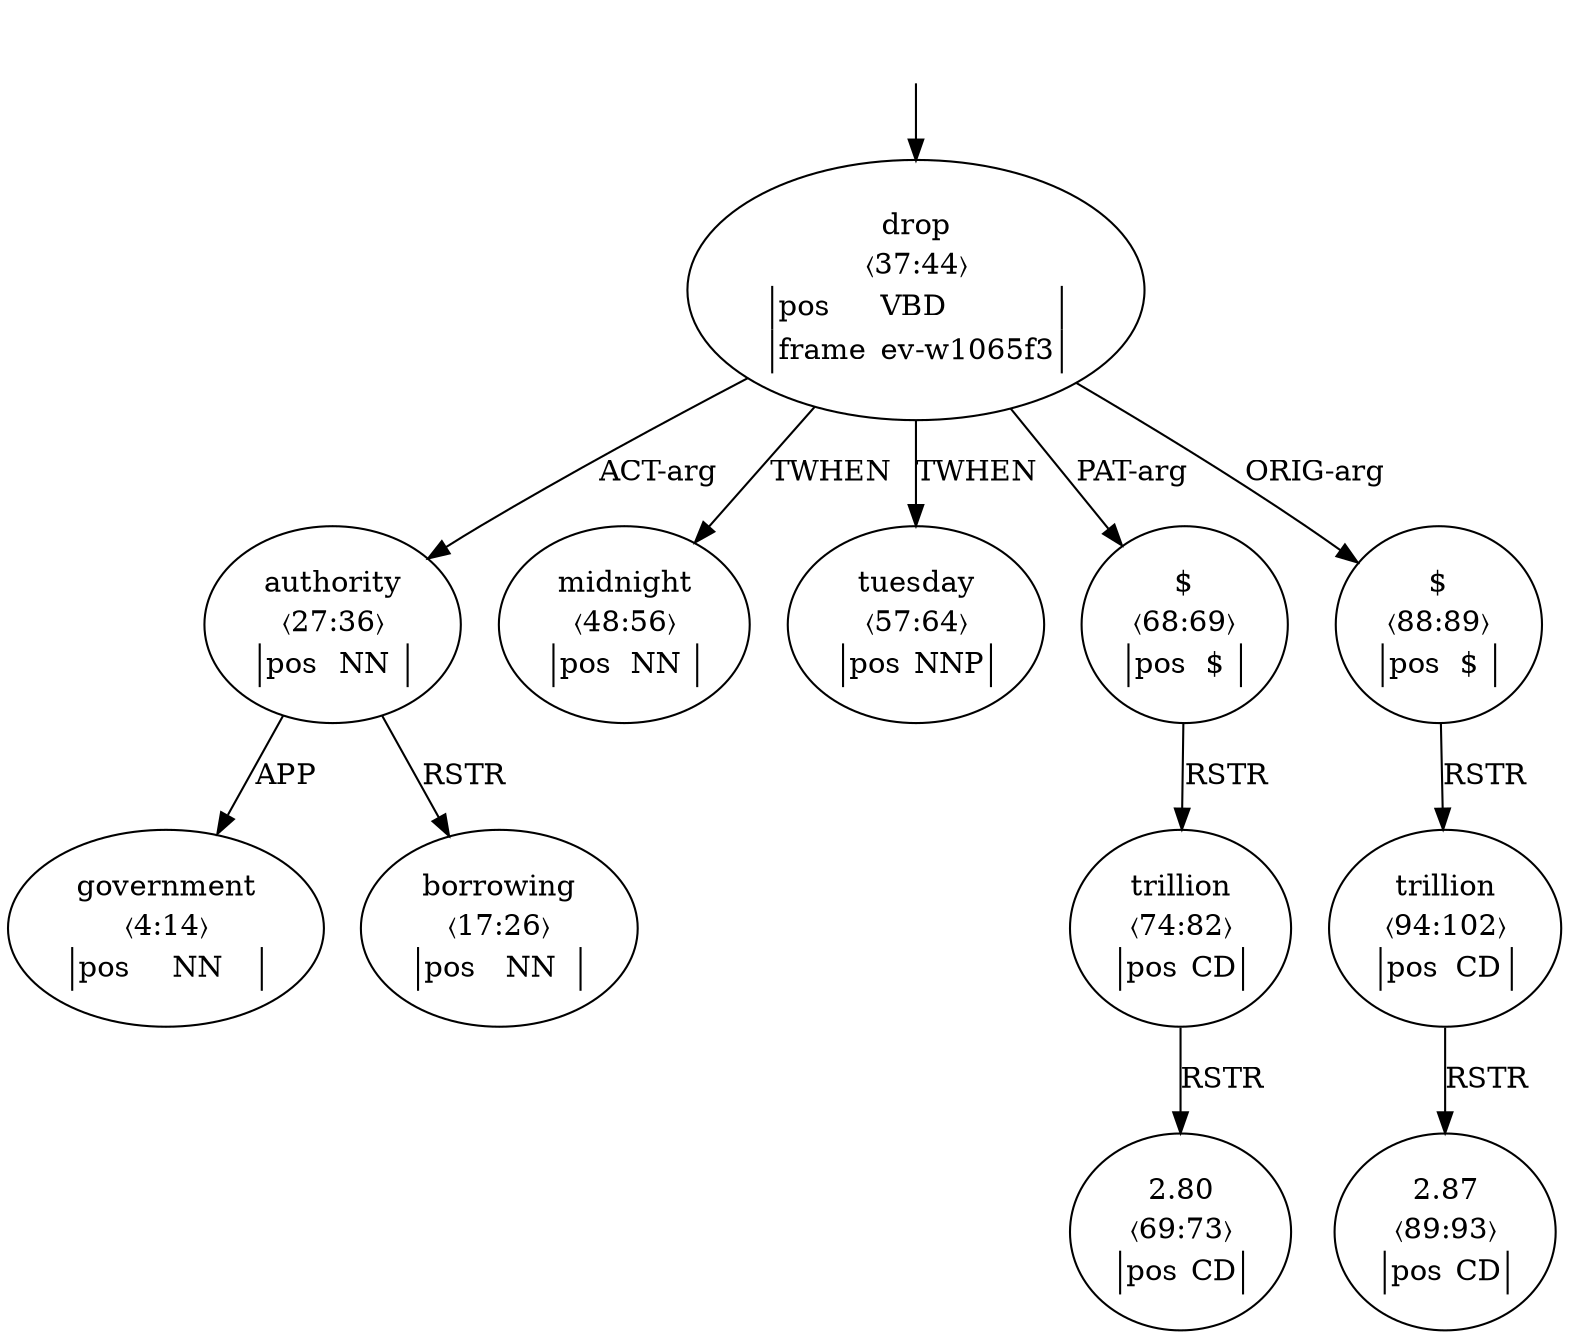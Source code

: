 digraph "20008003" {
  top [ style=invis ];
  top -> 5;
  1 [ label=<<table align="center" border="0" cellspacing="0"><tr><td colspan="2">government</td></tr><tr><td colspan="2">〈4:14〉</td></tr><tr><td sides="l" border="1" align="left">pos</td><td sides="r" border="1" align="left">NN</td></tr></table>> ];
  3 [ label=<<table align="center" border="0" cellspacing="0"><tr><td colspan="2">borrowing</td></tr><tr><td colspan="2">〈17:26〉</td></tr><tr><td sides="l" border="1" align="left">pos</td><td sides="r" border="1" align="left">NN</td></tr></table>> ];
  4 [ label=<<table align="center" border="0" cellspacing="0"><tr><td colspan="2">authority</td></tr><tr><td colspan="2">〈27:36〉</td></tr><tr><td sides="l" border="1" align="left">pos</td><td sides="r" border="1" align="left">NN</td></tr></table>> ];
  5 [ label=<<table align="center" border="0" cellspacing="0"><tr><td colspan="2">drop</td></tr><tr><td colspan="2">〈37:44〉</td></tr><tr><td sides="l" border="1" align="left">pos</td><td sides="r" border="1" align="left">VBD</td></tr><tr><td sides="l" border="1" align="left">frame</td><td sides="r" border="1" align="left">ev-w1065f3</td></tr></table>> ];
  7 [ label=<<table align="center" border="0" cellspacing="0"><tr><td colspan="2">midnight</td></tr><tr><td colspan="2">〈48:56〉</td></tr><tr><td sides="l" border="1" align="left">pos</td><td sides="r" border="1" align="left">NN</td></tr></table>> ];
  8 [ label=<<table align="center" border="0" cellspacing="0"><tr><td colspan="2">tuesday</td></tr><tr><td colspan="2">〈57:64〉</td></tr><tr><td sides="l" border="1" align="left">pos</td><td sides="r" border="1" align="left">NNP</td></tr></table>> ];
  10 [ label=<<table align="center" border="0" cellspacing="0"><tr><td colspan="2">$</td></tr><tr><td colspan="2">〈68:69〉</td></tr><tr><td sides="l" border="1" align="left">pos</td><td sides="r" border="1" align="left">$</td></tr></table>> ];
  11 [ label=<<table align="center" border="0" cellspacing="0"><tr><td colspan="2">2.80</td></tr><tr><td colspan="2">〈69:73〉</td></tr><tr><td sides="l" border="1" align="left">pos</td><td sides="r" border="1" align="left">CD</td></tr></table>> ];
  12 [ label=<<table align="center" border="0" cellspacing="0"><tr><td colspan="2">trillion</td></tr><tr><td colspan="2">〈74:82〉</td></tr><tr><td sides="l" border="1" align="left">pos</td><td sides="r" border="1" align="left">CD</td></tr></table>> ];
  14 [ label=<<table align="center" border="0" cellspacing="0"><tr><td colspan="2">$</td></tr><tr><td colspan="2">〈88:89〉</td></tr><tr><td sides="l" border="1" align="left">pos</td><td sides="r" border="1" align="left">$</td></tr></table>> ];
  15 [ label=<<table align="center" border="0" cellspacing="0"><tr><td colspan="2">2.87</td></tr><tr><td colspan="2">〈89:93〉</td></tr><tr><td sides="l" border="1" align="left">pos</td><td sides="r" border="1" align="left">CD</td></tr></table>> ];
  16 [ label=<<table align="center" border="0" cellspacing="0"><tr><td colspan="2">trillion</td></tr><tr><td colspan="2">〈94:102〉</td></tr><tr><td sides="l" border="1" align="left">pos</td><td sides="r" border="1" align="left">CD</td></tr></table>> ];
  5 -> 10 [ label="PAT-arg" ];
  12 -> 11 [ label="RSTR" ];
  5 -> 14 [ label="ORIG-arg" ];
  5 -> 8 [ label="TWHEN" ];
  10 -> 12 [ label="RSTR" ];
  14 -> 16 [ label="RSTR" ];
  4 -> 1 [ label="APP" ];
  5 -> 7 [ label="TWHEN" ];
  16 -> 15 [ label="RSTR" ];
  4 -> 3 [ label="RSTR" ];
  5 -> 4 [ label="ACT-arg" ];
}

